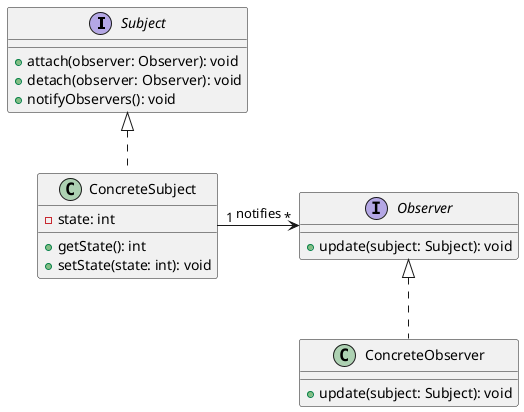 @startuml
interface Subject {
    +attach(observer: Observer): void
    +detach(observer: Observer): void
    +notifyObservers(): void
}

interface Observer {
    +update(subject: Subject): void
}

class ConcreteSubject {
    -state: int
    +getState(): int
    +setState(state: int): void
}

class ConcreteObserver {
    +update(subject: Subject): void
}

Subject <|.. ConcreteSubject
Observer <|.. ConcreteObserver
ConcreteSubject "1" -right-> "*" Observer : notifies
@enduml